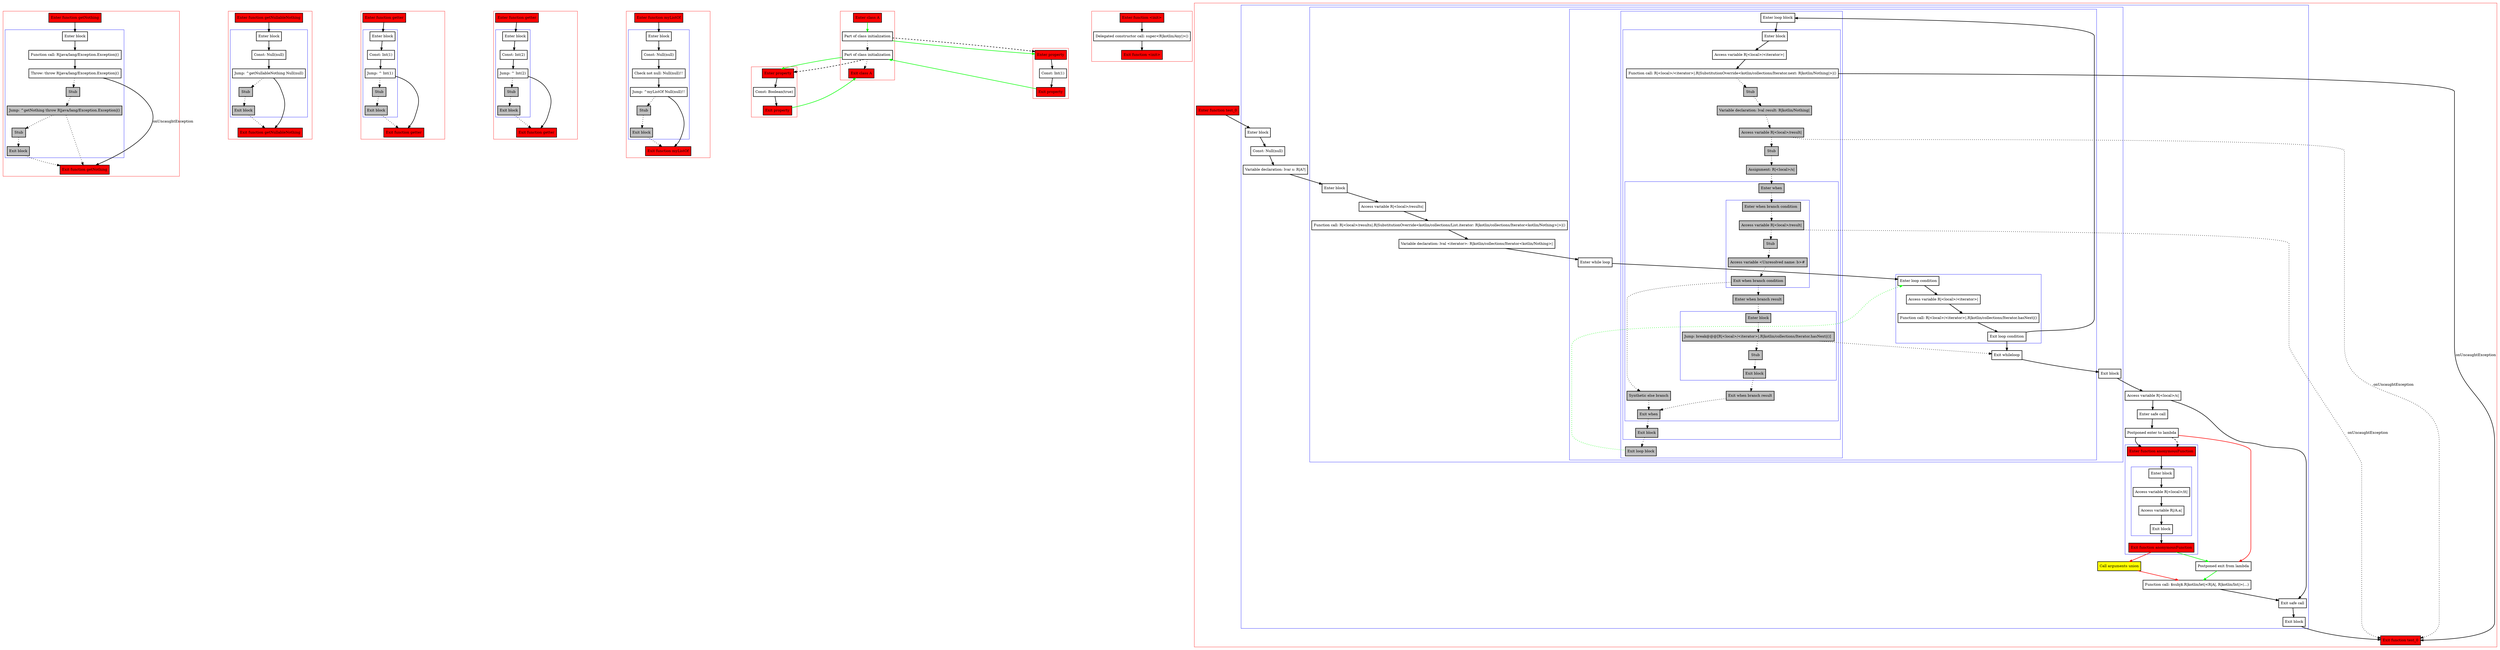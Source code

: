 digraph smartcastToNothing_kt {
    graph [nodesep=3]
    node [shape=box penwidth=2]
    edge [penwidth=2]

    subgraph cluster_0 {
        color=red
        0 [label="Enter function getNothing" style="filled" fillcolor=red];
        subgraph cluster_1 {
            color=blue
            1 [label="Enter block"];
            2 [label="Function call: R|java/lang/Exception.Exception|()"];
            3 [label="Throw: throw R|java/lang/Exception.Exception|()"];
            4 [label="Stub" style="filled" fillcolor=gray];
            5 [label="Jump: ^getNothing throw R|java/lang/Exception.Exception|()" style="filled" fillcolor=gray];
            6 [label="Stub" style="filled" fillcolor=gray];
            7 [label="Exit block" style="filled" fillcolor=gray];
        }
        8 [label="Exit function getNothing" style="filled" fillcolor=red];
    }
    0 -> {1};
    1 -> {2};
    2 -> {3};
    3 -> {8}    [label=onUncaughtException];
    3 -> {4} [style=dotted];
    4 -> {5} [style=dotted];
    5 -> {8 6} [style=dotted];
    6 -> {7} [style=dotted];
    7 -> {8} [style=dotted];

    subgraph cluster_2 {
        color=red
        9 [label="Enter function getNullableNothing" style="filled" fillcolor=red];
        subgraph cluster_3 {
            color=blue
            10 [label="Enter block"];
            11 [label="Const: Null(null)"];
            12 [label="Jump: ^getNullableNothing Null(null)"];
            13 [label="Stub" style="filled" fillcolor=gray];
            14 [label="Exit block" style="filled" fillcolor=gray];
        }
        15 [label="Exit function getNullableNothing" style="filled" fillcolor=red];
    }
    9 -> {10};
    10 -> {11};
    11 -> {12};
    12 -> {15};
    12 -> {13} [style=dotted];
    13 -> {14} [style=dotted];
    14 -> {15} [style=dotted];

    subgraph cluster_4 {
        color=red
        16 [label="Enter function getter" style="filled" fillcolor=red];
        subgraph cluster_5 {
            color=blue
            17 [label="Enter block"];
            18 [label="Const: Int(1)"];
            19 [label="Jump: ^ Int(1)"];
            20 [label="Stub" style="filled" fillcolor=gray];
            21 [label="Exit block" style="filled" fillcolor=gray];
        }
        22 [label="Exit function getter" style="filled" fillcolor=red];
    }
    16 -> {17};
    17 -> {18};
    18 -> {19};
    19 -> {22};
    19 -> {20} [style=dotted];
    20 -> {21} [style=dotted];
    21 -> {22} [style=dotted];

    subgraph cluster_6 {
        color=red
        23 [label="Enter function getter" style="filled" fillcolor=red];
        subgraph cluster_7 {
            color=blue
            24 [label="Enter block"];
            25 [label="Const: Int(2)"];
            26 [label="Jump: ^ Int(2)"];
            27 [label="Stub" style="filled" fillcolor=gray];
            28 [label="Exit block" style="filled" fillcolor=gray];
        }
        29 [label="Exit function getter" style="filled" fillcolor=red];
    }
    23 -> {24};
    24 -> {25};
    25 -> {26};
    26 -> {29};
    26 -> {27} [style=dotted];
    27 -> {28} [style=dotted];
    28 -> {29} [style=dotted];

    subgraph cluster_8 {
        color=red
        30 [label="Enter function myListOf" style="filled" fillcolor=red];
        subgraph cluster_9 {
            color=blue
            31 [label="Enter block"];
            32 [label="Const: Null(null)"];
            33 [label="Check not null: Null(null)!!"];
            34 [label="Jump: ^myListOf Null(null)!!"];
            35 [label="Stub" style="filled" fillcolor=gray];
            36 [label="Exit block" style="filled" fillcolor=gray];
        }
        37 [label="Exit function myListOf" style="filled" fillcolor=red];
    }
    30 -> {31};
    31 -> {32};
    32 -> {33};
    33 -> {34};
    34 -> {37};
    34 -> {35} [style=dotted];
    35 -> {36} [style=dotted];
    36 -> {37} [style=dotted];

    subgraph cluster_10 {
        color=red
        38 [label="Enter class A" style="filled" fillcolor=red];
        39 [label="Part of class initialization"];
        40 [label="Part of class initialization"];
        41 [label="Exit class A" style="filled" fillcolor=red];
    }
    38 -> {39} [color=green];
    39 -> {40} [style=dotted];
    39 -> {45} [color=green];
    39 -> {45} [style=dashed];
    40 -> {41} [style=dotted];
    40 -> {48} [color=green];
    40 -> {48} [style=dashed];

    subgraph cluster_11 {
        color=red
        42 [label="Enter function <init>" style="filled" fillcolor=red];
        43 [label="Delegated constructor call: super<R|kotlin/Any|>()"];
        44 [label="Exit function <init>" style="filled" fillcolor=red];
    }
    42 -> {43};
    43 -> {44};

    subgraph cluster_12 {
        color=red
        45 [label="Enter property" style="filled" fillcolor=red];
        46 [label="Const: Int(1)"];
        47 [label="Exit property" style="filled" fillcolor=red];
    }
    45 -> {46};
    46 -> {47};
    47 -> {40} [color=green];

    subgraph cluster_13 {
        color=red
        48 [label="Enter property" style="filled" fillcolor=red];
        49 [label="Const: Boolean(true)"];
        50 [label="Exit property" style="filled" fillcolor=red];
    }
    48 -> {49};
    49 -> {50};
    50 -> {41} [color=green];

    subgraph cluster_14 {
        color=red
        51 [label="Enter function test_0" style="filled" fillcolor=red];
        subgraph cluster_15 {
            color=blue
            52 [label="Enter block"];
            53 [label="Const: Null(null)"];
            54 [label="Variable declaration: lvar s: R|A?|"];
            subgraph cluster_16 {
                color=blue
                55 [label="Enter block"];
                56 [label="Access variable R|<local>/results|"];
                57 [label="Function call: R|<local>/results|.R|SubstitutionOverride<kotlin/collections/List.iterator: R|kotlin/collections/Iterator<kotlin/Nothing>|>|()"];
                58 [label="Variable declaration: lval <iterator>: R|kotlin/collections/Iterator<kotlin/Nothing>|"];
                subgraph cluster_17 {
                    color=blue
                    59 [label="Enter while loop"];
                    subgraph cluster_18 {
                        color=blue
                        60 [label="Enter loop condition"];
                        61 [label="Access variable R|<local>/<iterator>|"];
                        62 [label="Function call: R|<local>/<iterator>|.R|kotlin/collections/Iterator.hasNext|()"];
                        63 [label="Exit loop condition"];
                    }
                    subgraph cluster_19 {
                        color=blue
                        64 [label="Enter loop block"];
                        subgraph cluster_20 {
                            color=blue
                            65 [label="Enter block"];
                            66 [label="Access variable R|<local>/<iterator>|"];
                            67 [label="Function call: R|<local>/<iterator>|.R|SubstitutionOverride<kotlin/collections/Iterator.next: R|kotlin/Nothing|>|()"];
                            68 [label="Stub" style="filled" fillcolor=gray];
                            69 [label="Variable declaration: lval result: R|kotlin/Nothing|" style="filled" fillcolor=gray];
                            70 [label="Access variable R|<local>/result|" style="filled" fillcolor=gray];
                            71 [label="Stub" style="filled" fillcolor=gray];
                            72 [label="Assignment: R|<local>/s|" style="filled" fillcolor=gray];
                            subgraph cluster_21 {
                                color=blue
                                73 [label="Enter when" style="filled" fillcolor=gray];
                                subgraph cluster_22 {
                                    color=blue
                                    74 [label="Enter when branch condition " style="filled" fillcolor=gray];
                                    75 [label="Access variable R|<local>/result|" style="filled" fillcolor=gray];
                                    76 [label="Stub" style="filled" fillcolor=gray];
                                    77 [label="Access variable <Unresolved name: b>#" style="filled" fillcolor=gray];
                                    78 [label="Exit when branch condition" style="filled" fillcolor=gray];
                                }
                                79 [label="Synthetic else branch" style="filled" fillcolor=gray];
                                80 [label="Enter when branch result" style="filled" fillcolor=gray];
                                subgraph cluster_23 {
                                    color=blue
                                    81 [label="Enter block" style="filled" fillcolor=gray];
                                    82 [label="Jump: break@@@[R|<local>/<iterator>|.R|kotlin/collections/Iterator.hasNext|()] " style="filled" fillcolor=gray];
                                    83 [label="Stub" style="filled" fillcolor=gray];
                                    84 [label="Exit block" style="filled" fillcolor=gray];
                                }
                                85 [label="Exit when branch result" style="filled" fillcolor=gray];
                                86 [label="Exit when" style="filled" fillcolor=gray];
                            }
                            87 [label="Exit block" style="filled" fillcolor=gray];
                        }
                        88 [label="Exit loop block" style="filled" fillcolor=gray];
                    }
                    89 [label="Exit whileloop"];
                }
                90 [label="Exit block"];
            }
            91 [label="Access variable R|<local>/s|"];
            92 [label="Enter safe call"];
            93 [label="Postponed enter to lambda"];
            subgraph cluster_24 {
                color=blue
                100 [label="Enter function anonymousFunction" style="filled" fillcolor=red];
                subgraph cluster_25 {
                    color=blue
                    101 [label="Enter block"];
                    102 [label="Access variable R|<local>/it|"];
                    103 [label="Access variable R|/A.a|"];
                    104 [label="Exit block"];
                }
                105 [label="Exit function anonymousFunction" style="filled" fillcolor=red];
            }
            94 [label="Call arguments union" style="filled" fillcolor=yellow];
            95 [label="Postponed exit from lambda"];
            96 [label="Function call: $subj$.R|kotlin/let|<R|A|, R|kotlin/Int|>(...)"];
            97 [label="Exit safe call"];
            98 [label="Exit block"];
        }
        99 [label="Exit function test_0" style="filled" fillcolor=red];
    }
    51 -> {52};
    52 -> {53};
    53 -> {54};
    54 -> {55};
    55 -> {56};
    56 -> {57};
    57 -> {58};
    58 -> {59};
    59 -> {60};
    60 -> {61};
    61 -> {62};
    62 -> {63};
    63 -> {89 64};
    64 -> {65};
    65 -> {66};
    66 -> {67};
    67 -> {99}    [label=onUncaughtException];
    67 -> {68} [style=dotted];
    68 -> {69} [style=dotted];
    69 -> {70} [style=dotted];
    70 -> {71} [style=dotted];
    70 -> {99} [style=dotted]    [label=onUncaughtException];
    71 -> {72} [style=dotted];
    72 -> {73} [style=dotted];
    73 -> {74} [style=dotted];
    74 -> {75} [style=dotted];
    75 -> {76} [style=dotted];
    75 -> {99} [style=dotted]    [label=onUncaughtException];
    76 -> {77} [style=dotted];
    77 -> {78} [style=dotted];
    78 -> {80 79} [style=dotted];
    79 -> {86} [style=dotted];
    80 -> {81} [style=dotted];
    81 -> {82} [style=dotted];
    82 -> {89 83} [style=dotted];
    83 -> {84} [style=dotted];
    84 -> {85} [style=dotted];
    85 -> {86} [style=dotted];
    86 -> {87} [style=dotted];
    87 -> {88} [style=dotted];
    88 -> {60} [color=green style=dotted];
    89 -> {90};
    90 -> {91};
    91 -> {92 97};
    92 -> {93};
    93 -> {100};
    93 -> {95} [color=red];
    93 -> {100} [style=dashed];
    94 -> {96} [color=red];
    95 -> {96} [color=green];
    96 -> {97};
    97 -> {98};
    98 -> {99};
    100 -> {101};
    101 -> {102};
    102 -> {103};
    103 -> {104};
    104 -> {105};
    105 -> {94} [color=red];
    105 -> {95} [color=green];

}
